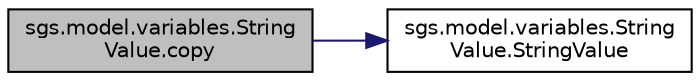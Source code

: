 digraph "sgs.model.variables.StringValue.copy"
{
  edge [fontname="Helvetica",fontsize="10",labelfontname="Helvetica",labelfontsize="10"];
  node [fontname="Helvetica",fontsize="10",shape=record];
  rankdir="LR";
  Node1 [label="sgs.model.variables.String\lValue.copy",height=0.2,width=0.4,color="black", fillcolor="grey75", style="filled" fontcolor="black"];
  Node1 -> Node2 [color="midnightblue",fontsize="10",style="solid",fontname="Helvetica"];
  Node2 [label="sgs.model.variables.String\lValue.StringValue",height=0.2,width=0.4,color="black", fillcolor="white", style="filled",URL="$classsgs_1_1model_1_1variables_1_1_string_value.html#a7259ed0381d1fe4e4318498d2358cde3"];
}
